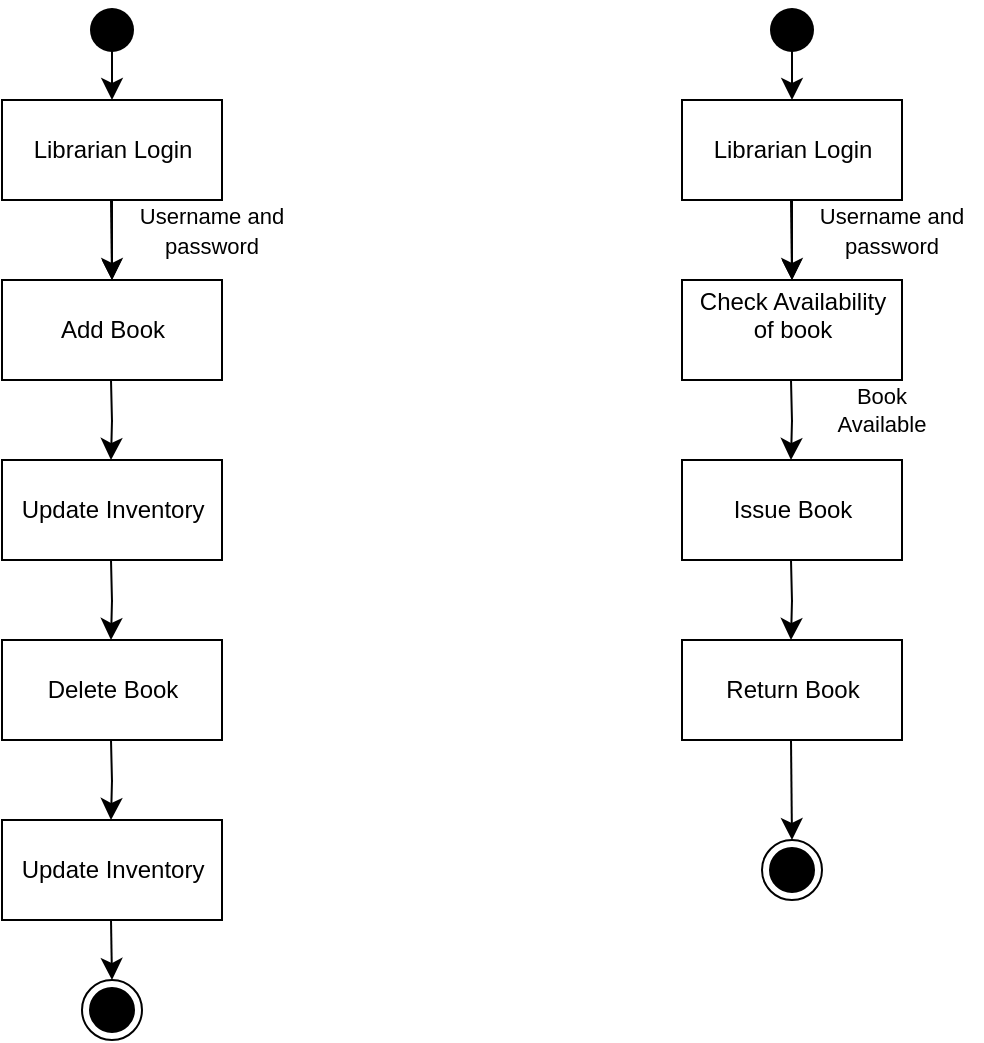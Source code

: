 <mxfile version="20.6.0" type="device"><diagram id="O0MWeRLIQ6dJ8z7bbxHM" name="Page-1"><mxGraphModel dx="946" dy="557" grid="1" gridSize="10" guides="1" tooltips="1" connect="1" arrows="1" fold="1" page="1" pageScale="1" pageWidth="827" pageHeight="1169" math="0" shadow="0"><root><mxCell id="0"/><mxCell id="1" parent="0"/><mxCell id="pj6XL1Tr-VkP6US7HDjG-1" value="" style="ellipse;html=1;shape=endState;fillColor=#000000;strokeColor=#000000;" vertex="1" parent="1"><mxGeometry x="180" y="540" width="30" height="30" as="geometry"/></mxCell><mxCell id="pj6XL1Tr-VkP6US7HDjG-2" value="" style="ellipse;html=1;shape=endState;fillColor=#000000;strokeColor=none;" vertex="1" parent="1"><mxGeometry x="180" y="50" width="30" height="30" as="geometry"/></mxCell><mxCell id="pj6XL1Tr-VkP6US7HDjG-10" value="" style="edgeStyle=orthogonalEdgeStyle;rounded=0;orthogonalLoop=1;jettySize=auto;html=1;endSize=8;" edge="1" parent="1" source="pj6XL1Tr-VkP6US7HDjG-3" target="pj6XL1Tr-VkP6US7HDjG-4"><mxGeometry relative="1" as="geometry"/></mxCell><mxCell id="pj6XL1Tr-VkP6US7HDjG-3" value="Librarian Login" style="html=1;strokeColor=#000000;" vertex="1" parent="1"><mxGeometry x="140" y="100" width="110" height="50" as="geometry"/></mxCell><mxCell id="pj6XL1Tr-VkP6US7HDjG-4" value="Add Book" style="html=1;strokeColor=#000000;" vertex="1" parent="1"><mxGeometry x="140" y="190" width="110" height="50" as="geometry"/></mxCell><mxCell id="pj6XL1Tr-VkP6US7HDjG-5" value="Update Inventory" style="html=1;strokeColor=#000000;" vertex="1" parent="1"><mxGeometry x="140" y="280" width="110" height="50" as="geometry"/></mxCell><mxCell id="pj6XL1Tr-VkP6US7HDjG-6" value="Delete Book" style="html=1;strokeColor=#000000;" vertex="1" parent="1"><mxGeometry x="140" y="370" width="110" height="50" as="geometry"/></mxCell><mxCell id="pj6XL1Tr-VkP6US7HDjG-7" value="Update Inventory" style="html=1;strokeColor=#000000;" vertex="1" parent="1"><mxGeometry x="140" y="460" width="110" height="50" as="geometry"/></mxCell><mxCell id="pj6XL1Tr-VkP6US7HDjG-8" value="" style="endArrow=classic;endFill=1;endSize=8;html=1;rounded=0;entryX=0.5;entryY=0;entryDx=0;entryDy=0;" edge="1" parent="1" target="pj6XL1Tr-VkP6US7HDjG-3"><mxGeometry width="160" relative="1" as="geometry"><mxPoint x="195" y="70" as="sourcePoint"/><mxPoint x="414" y="80" as="targetPoint"/></mxGeometry></mxCell><mxCell id="pj6XL1Tr-VkP6US7HDjG-9" value="" style="endArrow=open;endFill=1;endSize=8;html=1;rounded=0;entryX=0.5;entryY=0;entryDx=0;entryDy=0;" edge="1" parent="1" target="pj6XL1Tr-VkP6US7HDjG-4"><mxGeometry width="160" relative="1" as="geometry"><mxPoint x="194.5" y="150" as="sourcePoint"/><mxPoint x="194.5" y="180" as="targetPoint"/></mxGeometry></mxCell><mxCell id="pj6XL1Tr-VkP6US7HDjG-11" value="" style="edgeStyle=orthogonalEdgeStyle;rounded=0;orthogonalLoop=1;jettySize=auto;html=1;endSize=8;" edge="1" parent="1"><mxGeometry relative="1" as="geometry"><mxPoint x="194.5" y="240" as="sourcePoint"/><mxPoint x="194.5" y="280" as="targetPoint"/></mxGeometry></mxCell><mxCell id="pj6XL1Tr-VkP6US7HDjG-12" value="" style="edgeStyle=orthogonalEdgeStyle;rounded=0;orthogonalLoop=1;jettySize=auto;html=1;endSize=8;" edge="1" parent="1"><mxGeometry relative="1" as="geometry"><mxPoint x="194.5" y="330" as="sourcePoint"/><mxPoint x="194.5" y="370" as="targetPoint"/></mxGeometry></mxCell><mxCell id="pj6XL1Tr-VkP6US7HDjG-13" value="" style="edgeStyle=orthogonalEdgeStyle;rounded=0;orthogonalLoop=1;jettySize=auto;html=1;endSize=8;" edge="1" parent="1"><mxGeometry relative="1" as="geometry"><mxPoint x="194.5" y="420" as="sourcePoint"/><mxPoint x="194.5" y="460" as="targetPoint"/></mxGeometry></mxCell><mxCell id="pj6XL1Tr-VkP6US7HDjG-14" value="" style="edgeStyle=orthogonalEdgeStyle;rounded=0;orthogonalLoop=1;jettySize=auto;html=1;endSize=8;" edge="1" parent="1"><mxGeometry relative="1" as="geometry"><mxPoint x="194.5" y="510" as="sourcePoint"/><mxPoint x="195" y="540" as="targetPoint"/></mxGeometry></mxCell><mxCell id="pj6XL1Tr-VkP6US7HDjG-15" value="&lt;font style=&quot;font-size: 11px;&quot;&gt;Username and password&lt;/font&gt;" style="text;html=1;strokeColor=none;fillColor=none;align=center;verticalAlign=middle;whiteSpace=wrap;rounded=0;" vertex="1" parent="1"><mxGeometry x="200" y="150" width="90" height="30" as="geometry"/></mxCell><mxCell id="pj6XL1Tr-VkP6US7HDjG-17" value="" style="ellipse;html=1;shape=endState;fillColor=#000000;strokeColor=none;" vertex="1" parent="1"><mxGeometry x="520" y="50" width="30" height="30" as="geometry"/></mxCell><mxCell id="pj6XL1Tr-VkP6US7HDjG-18" value="" style="edgeStyle=orthogonalEdgeStyle;rounded=0;orthogonalLoop=1;jettySize=auto;html=1;endSize=8;" edge="1" parent="1" source="pj6XL1Tr-VkP6US7HDjG-19" target="pj6XL1Tr-VkP6US7HDjG-20"><mxGeometry relative="1" as="geometry"/></mxCell><mxCell id="pj6XL1Tr-VkP6US7HDjG-19" value="Librarian Login" style="html=1;strokeColor=#000000;" vertex="1" parent="1"><mxGeometry x="480" y="100" width="110" height="50" as="geometry"/></mxCell><mxCell id="pj6XL1Tr-VkP6US7HDjG-20" value="Check Availability &lt;br&gt;of book&lt;br&gt;&amp;nbsp;" style="html=1;strokeColor=#000000;align=center;" vertex="1" parent="1"><mxGeometry x="480" y="190" width="110" height="50" as="geometry"/></mxCell><mxCell id="pj6XL1Tr-VkP6US7HDjG-21" value="Issue Book" style="html=1;strokeColor=#000000;" vertex="1" parent="1"><mxGeometry x="480" y="280" width="110" height="50" as="geometry"/></mxCell><mxCell id="pj6XL1Tr-VkP6US7HDjG-22" value="Return Book" style="html=1;strokeColor=#000000;" vertex="1" parent="1"><mxGeometry x="480" y="370" width="110" height="50" as="geometry"/></mxCell><mxCell id="pj6XL1Tr-VkP6US7HDjG-24" value="" style="endArrow=classic;endFill=1;endSize=8;html=1;rounded=0;entryX=0.5;entryY=0;entryDx=0;entryDy=0;" edge="1" parent="1" target="pj6XL1Tr-VkP6US7HDjG-19"><mxGeometry width="160" relative="1" as="geometry"><mxPoint x="535" y="70" as="sourcePoint"/><mxPoint x="754" y="80" as="targetPoint"/></mxGeometry></mxCell><mxCell id="pj6XL1Tr-VkP6US7HDjG-25" value="" style="endArrow=open;endFill=1;endSize=8;html=1;rounded=0;entryX=0.5;entryY=0;entryDx=0;entryDy=0;" edge="1" parent="1" target="pj6XL1Tr-VkP6US7HDjG-20"><mxGeometry width="160" relative="1" as="geometry"><mxPoint x="534.5" y="150" as="sourcePoint"/><mxPoint x="534.5" y="180" as="targetPoint"/></mxGeometry></mxCell><mxCell id="pj6XL1Tr-VkP6US7HDjG-26" value="" style="edgeStyle=orthogonalEdgeStyle;rounded=0;orthogonalLoop=1;jettySize=auto;html=1;endSize=8;" edge="1" parent="1"><mxGeometry relative="1" as="geometry"><mxPoint x="534.5" y="240" as="sourcePoint"/><mxPoint x="534.5" y="280" as="targetPoint"/></mxGeometry></mxCell><mxCell id="pj6XL1Tr-VkP6US7HDjG-27" value="" style="edgeStyle=orthogonalEdgeStyle;rounded=0;orthogonalLoop=1;jettySize=auto;html=1;endSize=8;" edge="1" parent="1"><mxGeometry relative="1" as="geometry"><mxPoint x="534.5" y="330" as="sourcePoint"/><mxPoint x="534.5" y="370" as="targetPoint"/></mxGeometry></mxCell><mxCell id="pj6XL1Tr-VkP6US7HDjG-30" value="&lt;font style=&quot;font-size: 11px;&quot;&gt;Username and password&lt;/font&gt;" style="text;html=1;strokeColor=none;fillColor=none;align=center;verticalAlign=middle;whiteSpace=wrap;rounded=0;" vertex="1" parent="1"><mxGeometry x="540" y="150" width="90" height="30" as="geometry"/></mxCell><mxCell id="pj6XL1Tr-VkP6US7HDjG-16" value="" style="ellipse;html=1;shape=endState;fillColor=#000000;strokeColor=#000000;" vertex="1" parent="1"><mxGeometry x="520" y="470" width="30" height="30" as="geometry"/></mxCell><mxCell id="pj6XL1Tr-VkP6US7HDjG-32" value="" style="edgeStyle=orthogonalEdgeStyle;rounded=0;orthogonalLoop=1;jettySize=auto;html=1;endSize=8;entryX=0.5;entryY=0;entryDx=0;entryDy=0;" edge="1" parent="1" target="pj6XL1Tr-VkP6US7HDjG-16"><mxGeometry relative="1" as="geometry"><mxPoint x="534.5" y="420" as="sourcePoint"/><mxPoint x="534.5" y="460" as="targetPoint"/></mxGeometry></mxCell><mxCell id="pj6XL1Tr-VkP6US7HDjG-33" value="Book Available" style="text;html=1;strokeColor=none;fillColor=none;align=center;verticalAlign=middle;whiteSpace=wrap;rounded=0;fontSize=11;" vertex="1" parent="1"><mxGeometry x="550" y="240" width="60" height="30" as="geometry"/></mxCell></root></mxGraphModel></diagram></mxfile>